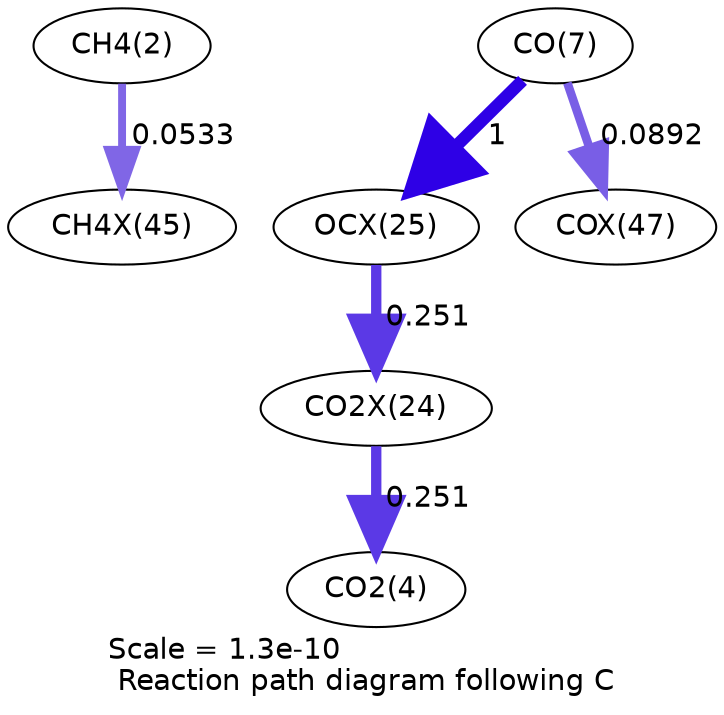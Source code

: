 digraph reaction_paths {
center=1;
s4 -> s109[fontname="Helvetica", penwidth=3.79, arrowsize=1.89, color="0.7, 0.553, 0.9"
, label=" 0.0533"];
s9 -> s105[fontname="Helvetica", penwidth=6, arrowsize=3, color="0.7, 1.5, 0.9"
, label=" 1"];
s9 -> s111[fontname="Helvetica", penwidth=4.18, arrowsize=2.09, color="0.7, 0.589, 0.9"
, label=" 0.0892"];
s105 -> s104[fontname="Helvetica", penwidth=4.96, arrowsize=2.48, color="0.7, 0.751, 0.9"
, label=" 0.251"];
s104 -> s6[fontname="Helvetica", penwidth=4.96, arrowsize=2.48, color="0.7, 0.751, 0.9"
, label=" 0.251"];
s4 [ fontname="Helvetica", label="CH4(2)"];
s6 [ fontname="Helvetica", label="CO2(4)"];
s9 [ fontname="Helvetica", label="CO(7)"];
s104 [ fontname="Helvetica", label="CO2X(24)"];
s105 [ fontname="Helvetica", label="OCX(25)"];
s109 [ fontname="Helvetica", label="CH4X(45)"];
s111 [ fontname="Helvetica", label="COX(47)"];
 label = "Scale = 1.3e-10\l Reaction path diagram following C";
 fontname = "Helvetica";
}
